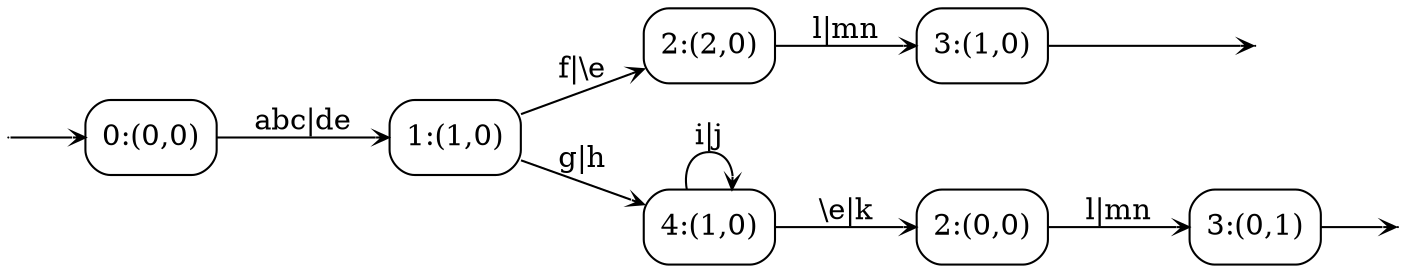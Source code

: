 digraph
{
  vcsn_context = "[abcfgil]* × [dehjkmn]* → 𝔹"
  rankdir = LR
  edge [arrowhead = vee, arrowsize = .6]
  {
    node [shape = point, width = 0]
    I0
    F5
    F6
  }
  {
    node [shape = circle, style = rounded, width = 0.5]
    0 [label = "0:(0,0)", shape = box]
    1 [label = "1:(1,0)", shape = box]
    2 [label = "2:(2,0)", shape = box]
    3 [label = "4:(1,0)", shape = box]
    4 [label = "2:(0,0)", shape = box]
    5 [label = "3:(0,1)", shape = box]
    6 [label = "3:(1,0)", shape = box]
  }
  I0 -> 0
  0 -> 1 [label = "abc|de"]
  1 -> 2 [label = "f|\\e"]
  1 -> 3 [label = "g|h"]
  2 -> 6 [label = "l|mn"]
  3 -> 3 [label = "i|j"]
  3 -> 4 [label = "\\e|k"]
  4 -> 5 [label = "l|mn"]
  5 -> F5
  6 -> F6
}

